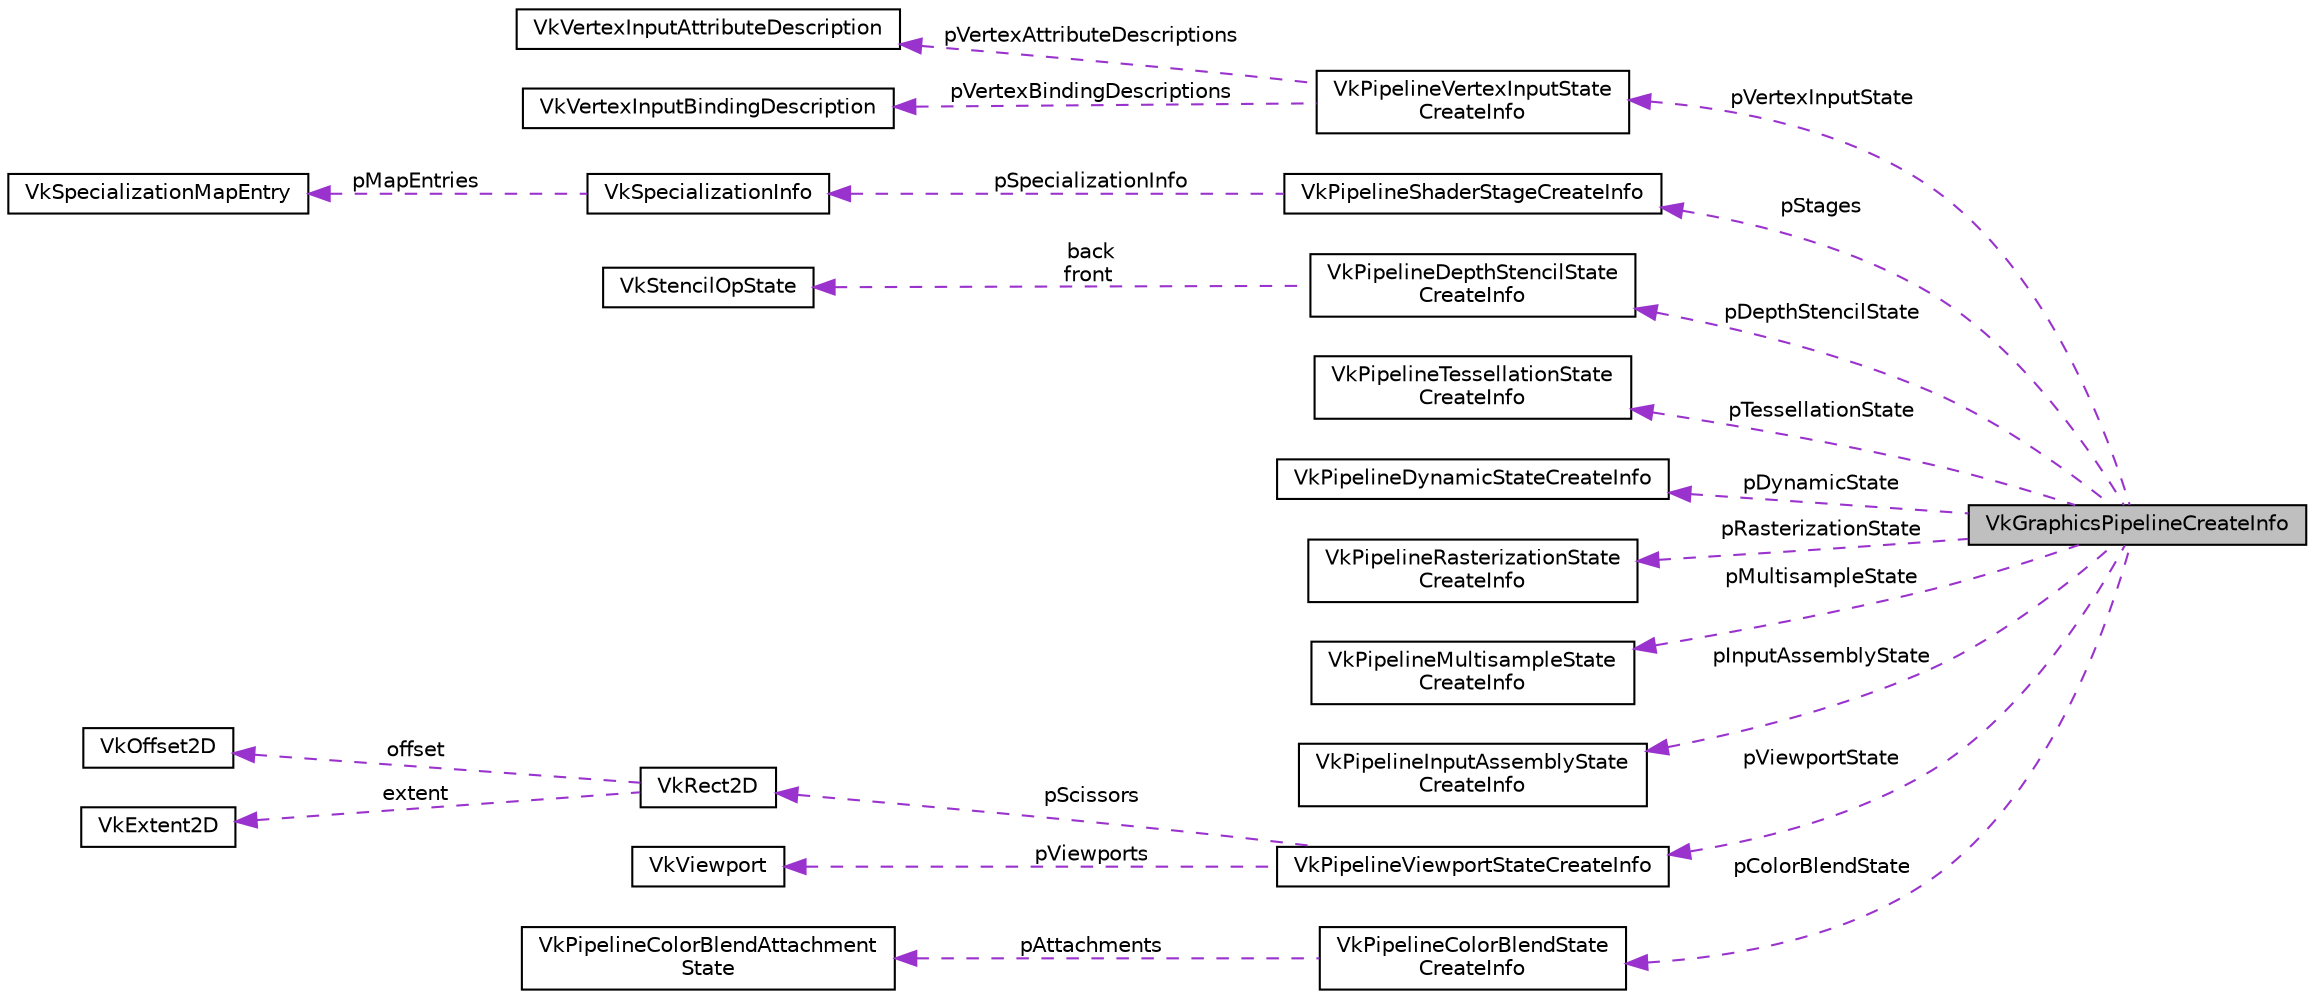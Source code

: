digraph "VkGraphicsPipelineCreateInfo"
{
 // LATEX_PDF_SIZE
  edge [fontname="Helvetica",fontsize="10",labelfontname="Helvetica",labelfontsize="10"];
  node [fontname="Helvetica",fontsize="10",shape=record];
  rankdir="LR";
  Node1 [label="VkGraphicsPipelineCreateInfo",height=0.2,width=0.4,color="black", fillcolor="grey75", style="filled", fontcolor="black",tooltip=" "];
  Node2 -> Node1 [dir="back",color="darkorchid3",fontsize="10",style="dashed",label=" pVertexInputState" ,fontname="Helvetica"];
  Node2 [label="VkPipelineVertexInputState\lCreateInfo",height=0.2,width=0.4,color="black", fillcolor="white", style="filled",URL="$structVkPipelineVertexInputStateCreateInfo.html",tooltip=" "];
  Node3 -> Node2 [dir="back",color="darkorchid3",fontsize="10",style="dashed",label=" pVertexAttributeDescriptions" ,fontname="Helvetica"];
  Node3 [label="VkVertexInputAttributeDescription",height=0.2,width=0.4,color="black", fillcolor="white", style="filled",URL="$structVkVertexInputAttributeDescription.html",tooltip=" "];
  Node4 -> Node2 [dir="back",color="darkorchid3",fontsize="10",style="dashed",label=" pVertexBindingDescriptions" ,fontname="Helvetica"];
  Node4 [label="VkVertexInputBindingDescription",height=0.2,width=0.4,color="black", fillcolor="white", style="filled",URL="$structVkVertexInputBindingDescription.html",tooltip=" "];
  Node5 -> Node1 [dir="back",color="darkorchid3",fontsize="10",style="dashed",label=" pStages" ,fontname="Helvetica"];
  Node5 [label="VkPipelineShaderStageCreateInfo",height=0.2,width=0.4,color="black", fillcolor="white", style="filled",URL="$structVkPipelineShaderStageCreateInfo.html",tooltip=" "];
  Node6 -> Node5 [dir="back",color="darkorchid3",fontsize="10",style="dashed",label=" pSpecializationInfo" ,fontname="Helvetica"];
  Node6 [label="VkSpecializationInfo",height=0.2,width=0.4,color="black", fillcolor="white", style="filled",URL="$structVkSpecializationInfo.html",tooltip=" "];
  Node7 -> Node6 [dir="back",color="darkorchid3",fontsize="10",style="dashed",label=" pMapEntries" ,fontname="Helvetica"];
  Node7 [label="VkSpecializationMapEntry",height=0.2,width=0.4,color="black", fillcolor="white", style="filled",URL="$structVkSpecializationMapEntry.html",tooltip=" "];
  Node8 -> Node1 [dir="back",color="darkorchid3",fontsize="10",style="dashed",label=" pDepthStencilState" ,fontname="Helvetica"];
  Node8 [label="VkPipelineDepthStencilState\lCreateInfo",height=0.2,width=0.4,color="black", fillcolor="white", style="filled",URL="$structVkPipelineDepthStencilStateCreateInfo.html",tooltip=" "];
  Node9 -> Node8 [dir="back",color="darkorchid3",fontsize="10",style="dashed",label=" back\nfront" ,fontname="Helvetica"];
  Node9 [label="VkStencilOpState",height=0.2,width=0.4,color="black", fillcolor="white", style="filled",URL="$structVkStencilOpState.html",tooltip=" "];
  Node10 -> Node1 [dir="back",color="darkorchid3",fontsize="10",style="dashed",label=" pTessellationState" ,fontname="Helvetica"];
  Node10 [label="VkPipelineTessellationState\lCreateInfo",height=0.2,width=0.4,color="black", fillcolor="white", style="filled",URL="$structVkPipelineTessellationStateCreateInfo.html",tooltip=" "];
  Node11 -> Node1 [dir="back",color="darkorchid3",fontsize="10",style="dashed",label=" pDynamicState" ,fontname="Helvetica"];
  Node11 [label="VkPipelineDynamicStateCreateInfo",height=0.2,width=0.4,color="black", fillcolor="white", style="filled",URL="$structVkPipelineDynamicStateCreateInfo.html",tooltip=" "];
  Node12 -> Node1 [dir="back",color="darkorchid3",fontsize="10",style="dashed",label=" pRasterizationState" ,fontname="Helvetica"];
  Node12 [label="VkPipelineRasterizationState\lCreateInfo",height=0.2,width=0.4,color="black", fillcolor="white", style="filled",URL="$structVkPipelineRasterizationStateCreateInfo.html",tooltip=" "];
  Node13 -> Node1 [dir="back",color="darkorchid3",fontsize="10",style="dashed",label=" pMultisampleState" ,fontname="Helvetica"];
  Node13 [label="VkPipelineMultisampleState\lCreateInfo",height=0.2,width=0.4,color="black", fillcolor="white", style="filled",URL="$structVkPipelineMultisampleStateCreateInfo.html",tooltip=" "];
  Node14 -> Node1 [dir="back",color="darkorchid3",fontsize="10",style="dashed",label=" pInputAssemblyState" ,fontname="Helvetica"];
  Node14 [label="VkPipelineInputAssemblyState\lCreateInfo",height=0.2,width=0.4,color="black", fillcolor="white", style="filled",URL="$structVkPipelineInputAssemblyStateCreateInfo.html",tooltip=" "];
  Node15 -> Node1 [dir="back",color="darkorchid3",fontsize="10",style="dashed",label=" pViewportState" ,fontname="Helvetica"];
  Node15 [label="VkPipelineViewportStateCreateInfo",height=0.2,width=0.4,color="black", fillcolor="white", style="filled",URL="$structVkPipelineViewportStateCreateInfo.html",tooltip=" "];
  Node16 -> Node15 [dir="back",color="darkorchid3",fontsize="10",style="dashed",label=" pScissors" ,fontname="Helvetica"];
  Node16 [label="VkRect2D",height=0.2,width=0.4,color="black", fillcolor="white", style="filled",URL="$structVkRect2D.html",tooltip=" "];
  Node17 -> Node16 [dir="back",color="darkorchid3",fontsize="10",style="dashed",label=" offset" ,fontname="Helvetica"];
  Node17 [label="VkOffset2D",height=0.2,width=0.4,color="black", fillcolor="white", style="filled",URL="$structVkOffset2D.html",tooltip=" "];
  Node18 -> Node16 [dir="back",color="darkorchid3",fontsize="10",style="dashed",label=" extent" ,fontname="Helvetica"];
  Node18 [label="VkExtent2D",height=0.2,width=0.4,color="black", fillcolor="white", style="filled",URL="$structVkExtent2D.html",tooltip=" "];
  Node19 -> Node15 [dir="back",color="darkorchid3",fontsize="10",style="dashed",label=" pViewports" ,fontname="Helvetica"];
  Node19 [label="VkViewport",height=0.2,width=0.4,color="black", fillcolor="white", style="filled",URL="$structVkViewport.html",tooltip=" "];
  Node20 -> Node1 [dir="back",color="darkorchid3",fontsize="10",style="dashed",label=" pColorBlendState" ,fontname="Helvetica"];
  Node20 [label="VkPipelineColorBlendState\lCreateInfo",height=0.2,width=0.4,color="black", fillcolor="white", style="filled",URL="$structVkPipelineColorBlendStateCreateInfo.html",tooltip=" "];
  Node21 -> Node20 [dir="back",color="darkorchid3",fontsize="10",style="dashed",label=" pAttachments" ,fontname="Helvetica"];
  Node21 [label="VkPipelineColorBlendAttachment\lState",height=0.2,width=0.4,color="black", fillcolor="white", style="filled",URL="$structVkPipelineColorBlendAttachmentState.html",tooltip=" "];
}

